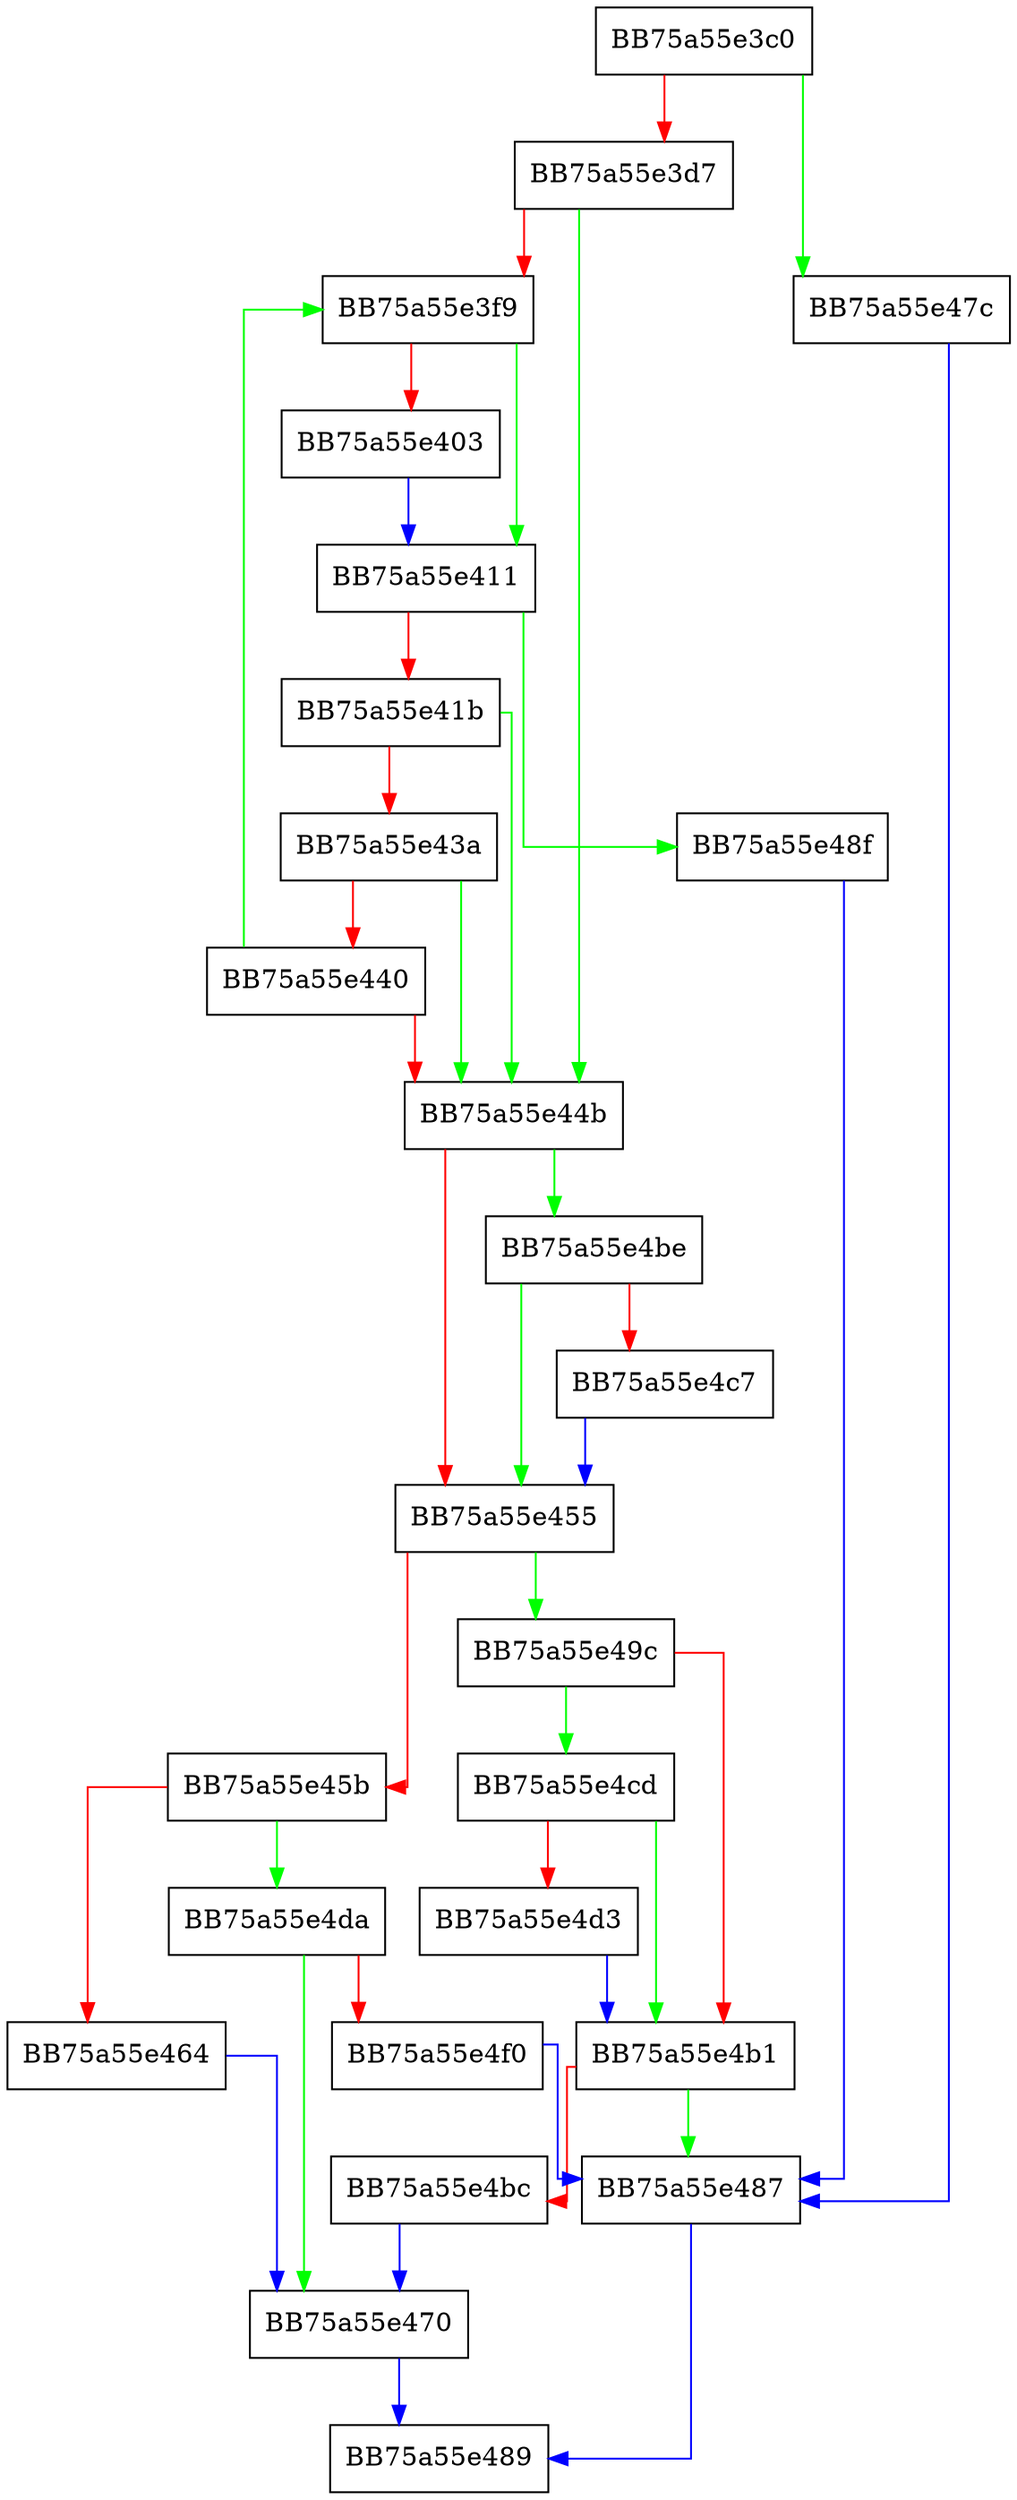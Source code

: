 digraph unwind_short_set_repeat {
  node [shape="box"];
  graph [splines=ortho];
  BB75a55e3c0 -> BB75a55e47c [color="green"];
  BB75a55e3c0 -> BB75a55e3d7 [color="red"];
  BB75a55e3d7 -> BB75a55e44b [color="green"];
  BB75a55e3d7 -> BB75a55e3f9 [color="red"];
  BB75a55e3f9 -> BB75a55e411 [color="green"];
  BB75a55e3f9 -> BB75a55e403 [color="red"];
  BB75a55e403 -> BB75a55e411 [color="blue"];
  BB75a55e411 -> BB75a55e48f [color="green"];
  BB75a55e411 -> BB75a55e41b [color="red"];
  BB75a55e41b -> BB75a55e44b [color="green"];
  BB75a55e41b -> BB75a55e43a [color="red"];
  BB75a55e43a -> BB75a55e44b [color="green"];
  BB75a55e43a -> BB75a55e440 [color="red"];
  BB75a55e440 -> BB75a55e3f9 [color="green"];
  BB75a55e440 -> BB75a55e44b [color="red"];
  BB75a55e44b -> BB75a55e4be [color="green"];
  BB75a55e44b -> BB75a55e455 [color="red"];
  BB75a55e455 -> BB75a55e49c [color="green"];
  BB75a55e455 -> BB75a55e45b [color="red"];
  BB75a55e45b -> BB75a55e4da [color="green"];
  BB75a55e45b -> BB75a55e464 [color="red"];
  BB75a55e464 -> BB75a55e470 [color="blue"];
  BB75a55e470 -> BB75a55e489 [color="blue"];
  BB75a55e47c -> BB75a55e487 [color="blue"];
  BB75a55e487 -> BB75a55e489 [color="blue"];
  BB75a55e48f -> BB75a55e487 [color="blue"];
  BB75a55e49c -> BB75a55e4cd [color="green"];
  BB75a55e49c -> BB75a55e4b1 [color="red"];
  BB75a55e4b1 -> BB75a55e487 [color="green"];
  BB75a55e4b1 -> BB75a55e4bc [color="red"];
  BB75a55e4bc -> BB75a55e470 [color="blue"];
  BB75a55e4be -> BB75a55e455 [color="green"];
  BB75a55e4be -> BB75a55e4c7 [color="red"];
  BB75a55e4c7 -> BB75a55e455 [color="blue"];
  BB75a55e4cd -> BB75a55e4b1 [color="green"];
  BB75a55e4cd -> BB75a55e4d3 [color="red"];
  BB75a55e4d3 -> BB75a55e4b1 [color="blue"];
  BB75a55e4da -> BB75a55e470 [color="green"];
  BB75a55e4da -> BB75a55e4f0 [color="red"];
  BB75a55e4f0 -> BB75a55e487 [color="blue"];
}
